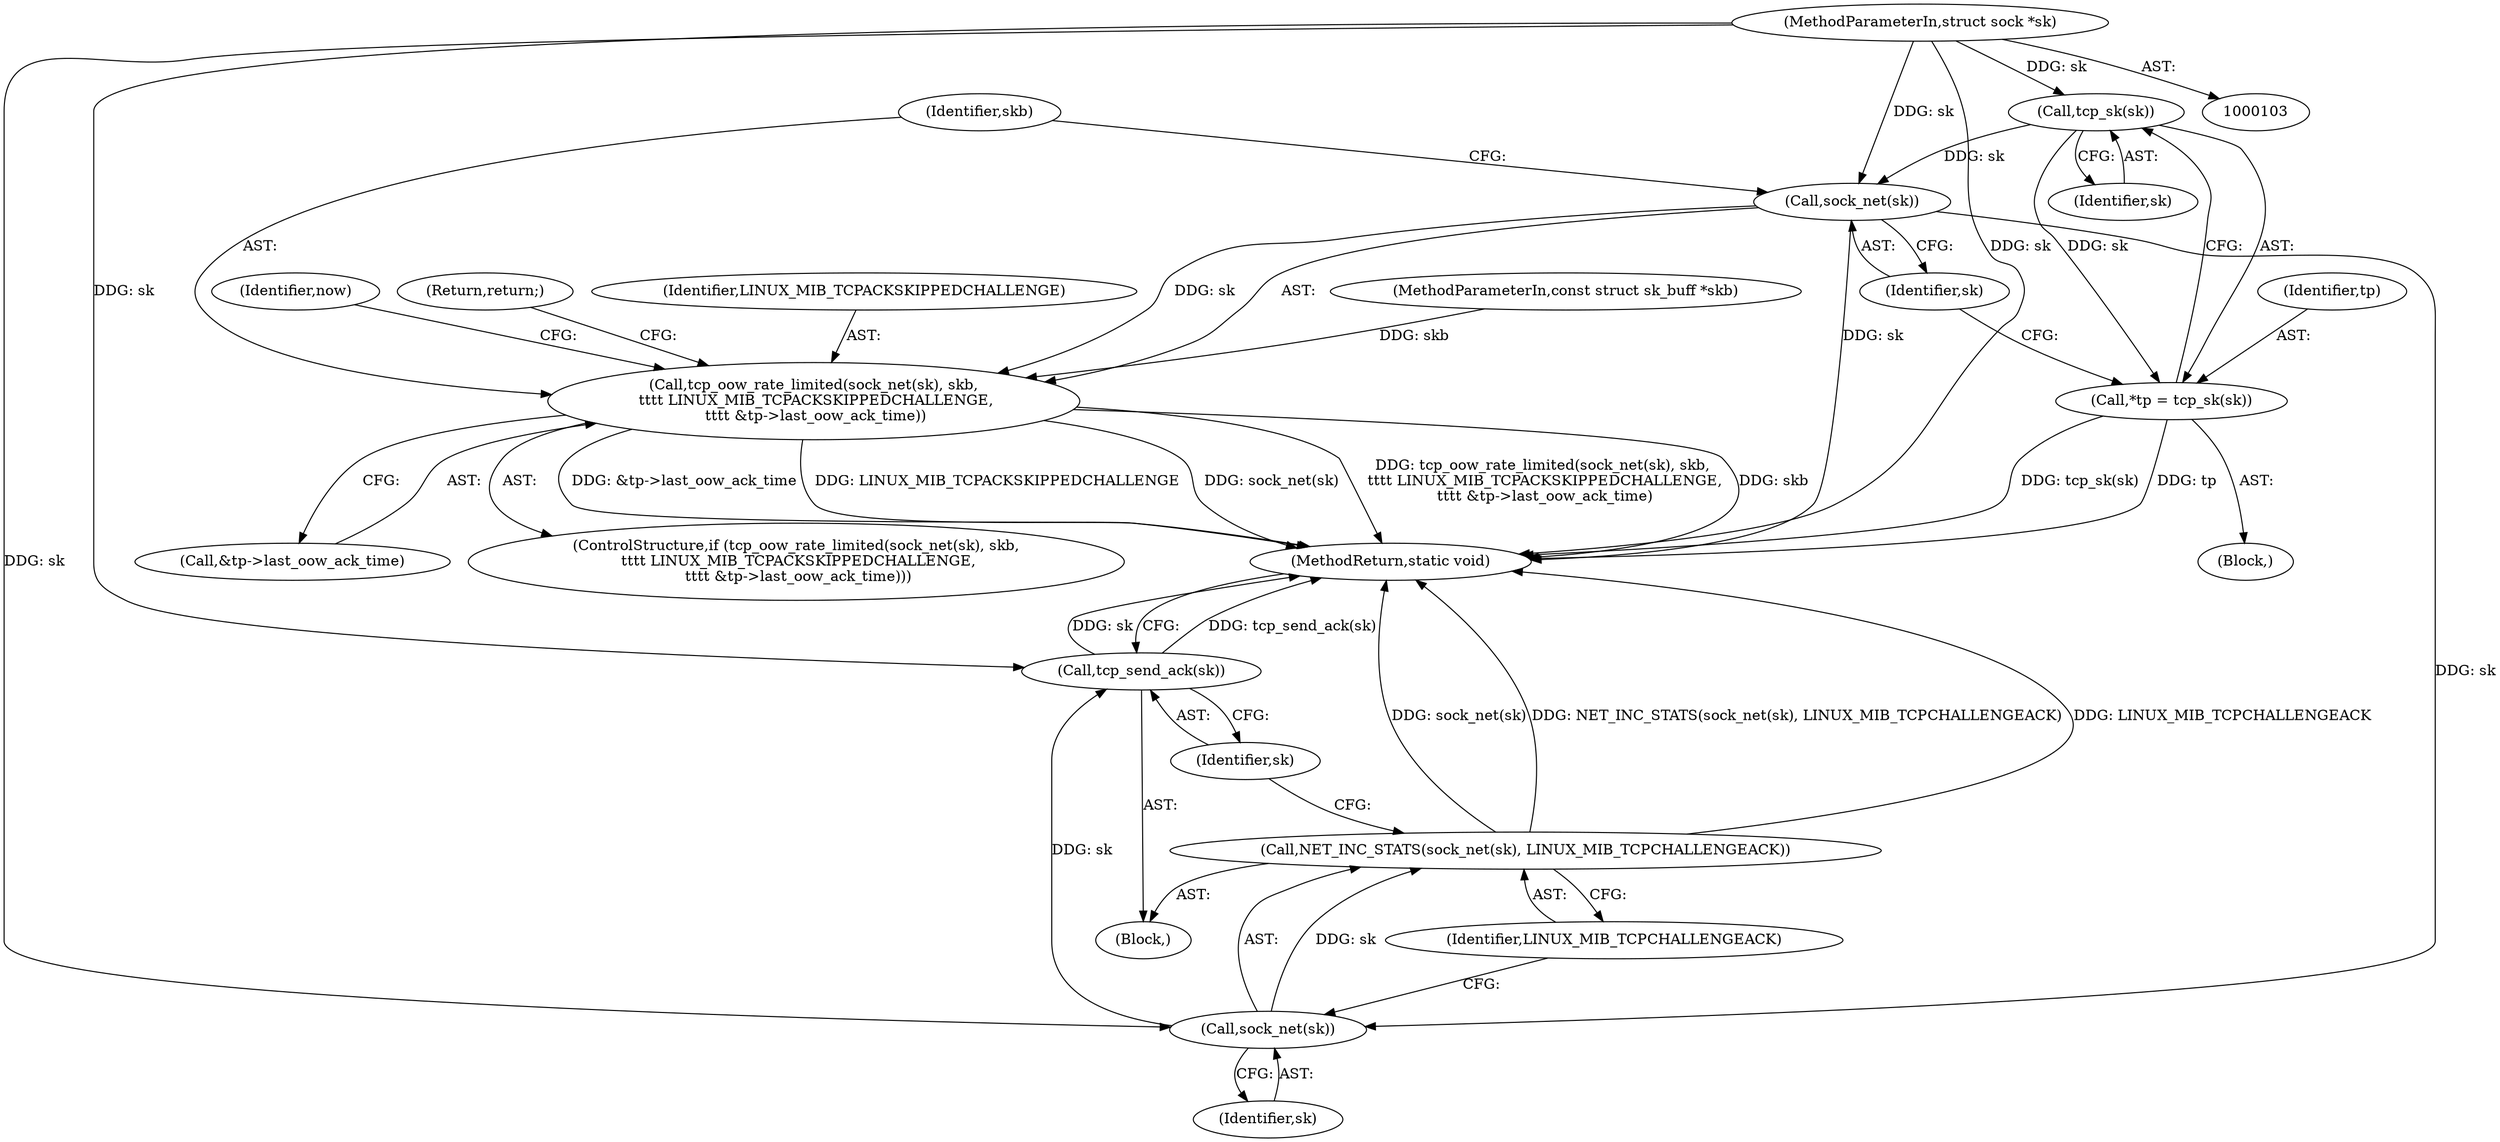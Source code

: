 digraph "0_linux_75ff39ccc1bd5d3c455b6822ab09e533c551f758@pointer" {
"1000104" [label="(MethodParameterIn,struct sock *sk)"];
"1000112" [label="(Call,tcp_sk(sk))"];
"1000110" [label="(Call,*tp = tcp_sk(sk))"];
"1000118" [label="(Call,sock_net(sk))"];
"1000117" [label="(Call,tcp_oow_rate_limited(sock_net(sk), skb,\n \t\t\t\t LINUX_MIB_TCPACKSKIPPEDCHALLENGE,\n \t\t\t\t &tp->last_oow_ack_time))"];
"1000169" [label="(Call,sock_net(sk))"];
"1000168" [label="(Call,NET_INC_STATS(sock_net(sk), LINUX_MIB_TCPCHALLENGEACK))"];
"1000172" [label="(Call,tcp_send_ack(sk))"];
"1000105" [label="(MethodParameterIn,const struct sk_buff *skb)"];
"1000112" [label="(Call,tcp_sk(sk))"];
"1000104" [label="(MethodParameterIn,struct sock *sk)"];
"1000171" [label="(Identifier,LINUX_MIB_TCPCHALLENGEACK)"];
"1000169" [label="(Call,sock_net(sk))"];
"1000116" [label="(ControlStructure,if (tcp_oow_rate_limited(sock_net(sk), skb,\n \t\t\t\t LINUX_MIB_TCPACKSKIPPEDCHALLENGE,\n \t\t\t\t &tp->last_oow_ack_time)))"];
"1000128" [label="(Identifier,now)"];
"1000170" [label="(Identifier,sk)"];
"1000119" [label="(Identifier,sk)"];
"1000126" [label="(Return,return;)"];
"1000174" [label="(MethodReturn,static void)"];
"1000117" [label="(Call,tcp_oow_rate_limited(sock_net(sk), skb,\n \t\t\t\t LINUX_MIB_TCPACKSKIPPEDCHALLENGE,\n \t\t\t\t &tp->last_oow_ack_time))"];
"1000121" [label="(Identifier,LINUX_MIB_TCPACKSKIPPEDCHALLENGE)"];
"1000110" [label="(Call,*tp = tcp_sk(sk))"];
"1000173" [label="(Identifier,sk)"];
"1000111" [label="(Identifier,tp)"];
"1000162" [label="(Block,)"];
"1000120" [label="(Identifier,skb)"];
"1000168" [label="(Call,NET_INC_STATS(sock_net(sk), LINUX_MIB_TCPCHALLENGEACK))"];
"1000122" [label="(Call,&tp->last_oow_ack_time)"];
"1000118" [label="(Call,sock_net(sk))"];
"1000113" [label="(Identifier,sk)"];
"1000106" [label="(Block,)"];
"1000172" [label="(Call,tcp_send_ack(sk))"];
"1000104" -> "1000103"  [label="AST: "];
"1000104" -> "1000174"  [label="DDG: sk"];
"1000104" -> "1000112"  [label="DDG: sk"];
"1000104" -> "1000118"  [label="DDG: sk"];
"1000104" -> "1000169"  [label="DDG: sk"];
"1000104" -> "1000172"  [label="DDG: sk"];
"1000112" -> "1000110"  [label="AST: "];
"1000112" -> "1000113"  [label="CFG: "];
"1000113" -> "1000112"  [label="AST: "];
"1000110" -> "1000112"  [label="CFG: "];
"1000112" -> "1000110"  [label="DDG: sk"];
"1000112" -> "1000118"  [label="DDG: sk"];
"1000110" -> "1000106"  [label="AST: "];
"1000111" -> "1000110"  [label="AST: "];
"1000119" -> "1000110"  [label="CFG: "];
"1000110" -> "1000174"  [label="DDG: tcp_sk(sk)"];
"1000110" -> "1000174"  [label="DDG: tp"];
"1000118" -> "1000117"  [label="AST: "];
"1000118" -> "1000119"  [label="CFG: "];
"1000119" -> "1000118"  [label="AST: "];
"1000120" -> "1000118"  [label="CFG: "];
"1000118" -> "1000174"  [label="DDG: sk"];
"1000118" -> "1000117"  [label="DDG: sk"];
"1000118" -> "1000169"  [label="DDG: sk"];
"1000117" -> "1000116"  [label="AST: "];
"1000117" -> "1000122"  [label="CFG: "];
"1000120" -> "1000117"  [label="AST: "];
"1000121" -> "1000117"  [label="AST: "];
"1000122" -> "1000117"  [label="AST: "];
"1000126" -> "1000117"  [label="CFG: "];
"1000128" -> "1000117"  [label="CFG: "];
"1000117" -> "1000174"  [label="DDG: LINUX_MIB_TCPACKSKIPPEDCHALLENGE"];
"1000117" -> "1000174"  [label="DDG: sock_net(sk)"];
"1000117" -> "1000174"  [label="DDG: tcp_oow_rate_limited(sock_net(sk), skb,\n \t\t\t\t LINUX_MIB_TCPACKSKIPPEDCHALLENGE,\n \t\t\t\t &tp->last_oow_ack_time)"];
"1000117" -> "1000174"  [label="DDG: skb"];
"1000117" -> "1000174"  [label="DDG: &tp->last_oow_ack_time"];
"1000105" -> "1000117"  [label="DDG: skb"];
"1000169" -> "1000168"  [label="AST: "];
"1000169" -> "1000170"  [label="CFG: "];
"1000170" -> "1000169"  [label="AST: "];
"1000171" -> "1000169"  [label="CFG: "];
"1000169" -> "1000168"  [label="DDG: sk"];
"1000169" -> "1000172"  [label="DDG: sk"];
"1000168" -> "1000162"  [label="AST: "];
"1000168" -> "1000171"  [label="CFG: "];
"1000171" -> "1000168"  [label="AST: "];
"1000173" -> "1000168"  [label="CFG: "];
"1000168" -> "1000174"  [label="DDG: sock_net(sk)"];
"1000168" -> "1000174"  [label="DDG: NET_INC_STATS(sock_net(sk), LINUX_MIB_TCPCHALLENGEACK)"];
"1000168" -> "1000174"  [label="DDG: LINUX_MIB_TCPCHALLENGEACK"];
"1000172" -> "1000162"  [label="AST: "];
"1000172" -> "1000173"  [label="CFG: "];
"1000173" -> "1000172"  [label="AST: "];
"1000174" -> "1000172"  [label="CFG: "];
"1000172" -> "1000174"  [label="DDG: tcp_send_ack(sk)"];
"1000172" -> "1000174"  [label="DDG: sk"];
}
